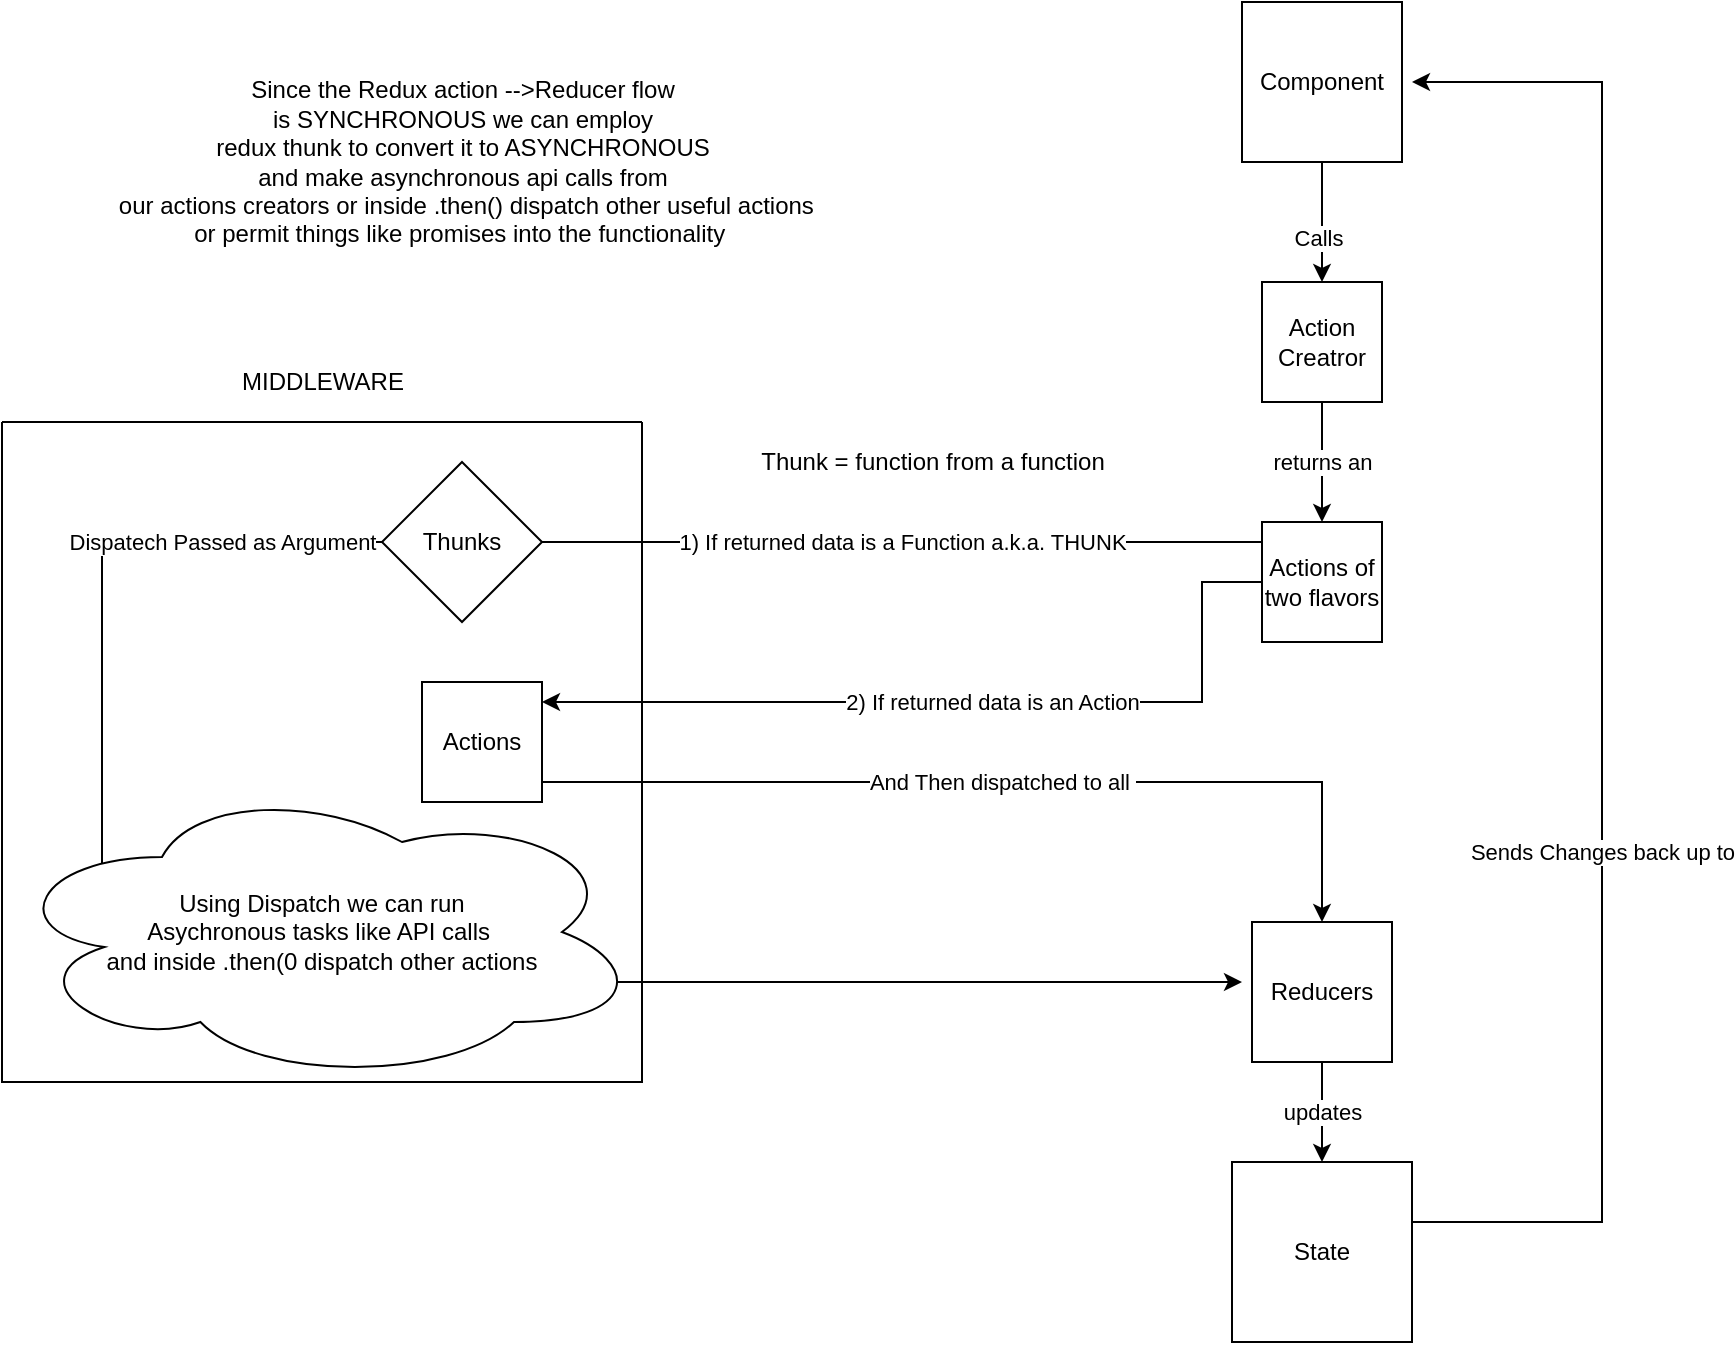 <mxfile>
    <diagram id="KGGMOfz4ZrT5S-lF1KPY" name="Page-1">
        <mxGraphModel dx="1415" dy="790" grid="1" gridSize="10" guides="1" tooltips="1" connect="1" arrows="1" fold="1" page="1" pageScale="1" pageWidth="850" pageHeight="1100" math="0" shadow="0">
            <root>
                <mxCell id="0"/>
                <mxCell id="1" parent="0"/>
                <mxCell id="116" value="" style="edgeStyle=orthogonalEdgeStyle;rounded=0;orthogonalLoop=1;jettySize=auto;html=1;" parent="1" source="3" target="5" edge="1">
                    <mxGeometry relative="1" as="geometry"/>
                </mxCell>
                <mxCell id="117" value="Calls" style="edgeLabel;html=1;align=center;verticalAlign=middle;resizable=0;points=[];" parent="116" vertex="1" connectable="0">
                    <mxGeometry x="0.256" y="-2" relative="1" as="geometry">
                        <mxPoint as="offset"/>
                    </mxGeometry>
                </mxCell>
                <mxCell id="3" value="Component" style="whiteSpace=wrap;html=1;aspect=fixed;" parent="1" vertex="1">
                    <mxGeometry x="640" y="30" width="80" height="80" as="geometry"/>
                </mxCell>
                <mxCell id="6" value="returns an" style="edgeStyle=orthogonalEdgeStyle;rounded=0;orthogonalLoop=1;jettySize=auto;html=1;entryX=0.5;entryY=0;entryDx=0;entryDy=0;" parent="1" source="5" target="7" edge="1">
                    <mxGeometry relative="1" as="geometry">
                        <mxPoint x="390" y="290" as="targetPoint"/>
                    </mxGeometry>
                </mxCell>
                <mxCell id="5" value="Action Creatror" style="whiteSpace=wrap;html=1;aspect=fixed;" parent="1" vertex="1">
                    <mxGeometry x="650" y="170" width="60" height="60" as="geometry"/>
                </mxCell>
                <mxCell id="10" value="2) If returned data is an Action" style="edgeStyle=orthogonalEdgeStyle;rounded=0;orthogonalLoop=1;jettySize=auto;html=1;" parent="1" source="7" target="9" edge="1">
                    <mxGeometry x="-0.071" relative="1" as="geometry">
                        <Array as="points">
                            <mxPoint x="620" y="320"/>
                            <mxPoint x="620" y="380"/>
                        </Array>
                        <mxPoint as="offset"/>
                    </mxGeometry>
                </mxCell>
                <mxCell id="7" value="Actions of two flavors" style="whiteSpace=wrap;html=1;aspect=fixed;" parent="1" vertex="1">
                    <mxGeometry x="650" y="290" width="60" height="60" as="geometry"/>
                </mxCell>
                <mxCell id="13" value="And Then dispatched to all&amp;nbsp;" style="edgeStyle=orthogonalEdgeStyle;rounded=0;orthogonalLoop=1;jettySize=auto;html=1;" parent="1" source="9" target="12" edge="1">
                    <mxGeometry relative="1" as="geometry">
                        <Array as="points">
                            <mxPoint x="680" y="420"/>
                        </Array>
                    </mxGeometry>
                </mxCell>
                <mxCell id="15" value="Sends Changes back up to" style="edgeStyle=orthogonalEdgeStyle;rounded=0;orthogonalLoop=1;jettySize=auto;html=1;" parent="1" source="11" edge="1">
                    <mxGeometry x="-0.26" relative="1" as="geometry">
                        <mxPoint x="725" y="70" as="targetPoint"/>
                        <Array as="points">
                            <mxPoint x="820" y="640"/>
                            <mxPoint x="820" y="70"/>
                        </Array>
                        <mxPoint y="1" as="offset"/>
                    </mxGeometry>
                </mxCell>
                <mxCell id="11" value="State" style="whiteSpace=wrap;html=1;aspect=fixed;" parent="1" vertex="1">
                    <mxGeometry x="635" y="610" width="90" height="90" as="geometry"/>
                </mxCell>
                <mxCell id="14" value="updates" style="edgeStyle=orthogonalEdgeStyle;rounded=0;orthogonalLoop=1;jettySize=auto;html=1;" parent="1" source="12" target="11" edge="1">
                    <mxGeometry relative="1" as="geometry"/>
                </mxCell>
                <mxCell id="12" value="Reducers" style="whiteSpace=wrap;html=1;aspect=fixed;" parent="1" vertex="1">
                    <mxGeometry x="645" y="490" width="70" height="70" as="geometry"/>
                </mxCell>
                <mxCell id="22" value="" style="swimlane;startSize=0;" parent="1" vertex="1">
                    <mxGeometry x="20" y="240" width="320" height="330" as="geometry"/>
                </mxCell>
                <mxCell id="24" value="" style="edgeStyle=orthogonalEdgeStyle;rounded=0;orthogonalLoop=1;jettySize=auto;html=1;" parent="22" source="16" edge="1">
                    <mxGeometry x="0.413" relative="1" as="geometry">
                        <mxPoint x="620" y="280" as="targetPoint"/>
                        <Array as="points">
                            <mxPoint x="50" y="60"/>
                            <mxPoint x="50" y="280"/>
                        </Array>
                        <mxPoint as="offset"/>
                    </mxGeometry>
                </mxCell>
                <mxCell id="100" value="Dispatech Passed as Argument" style="edgeLabel;html=1;align=center;verticalAlign=middle;resizable=0;points=[];" parent="24" vertex="1" connectable="0">
                    <mxGeometry x="-0.38" y="3" relative="1" as="geometry">
                        <mxPoint x="57" y="-149" as="offset"/>
                    </mxGeometry>
                </mxCell>
                <mxCell id="9" value="Actions" style="whiteSpace=wrap;html=1;aspect=fixed;" parent="22" vertex="1">
                    <mxGeometry x="210" y="130" width="60" height="60" as="geometry"/>
                </mxCell>
                <mxCell id="121" value="Using Dispatch we can run&lt;br&gt;Asychronous tasks like API calls&amp;nbsp;&lt;br&gt;and inside .then(0 dispatch other actions" style="ellipse;shape=cloud;whiteSpace=wrap;html=1;" parent="22" vertex="1">
                    <mxGeometry y="180" width="320" height="150" as="geometry"/>
                </mxCell>
                <mxCell id="23" value="MIDDLEWARE" style="text;html=1;align=center;verticalAlign=middle;resizable=0;points=[];autosize=1;strokeColor=none;" parent="1" vertex="1">
                    <mxGeometry x="130" y="210" width="100" height="20" as="geometry"/>
                </mxCell>
                <mxCell id="79" value="Since the Redux action --&amp;gt;Reducer flow&lt;br&gt;is SYNCHRONOUS we can employ&lt;br&gt;redux thunk to convert it to ASYNCHRONOUS&lt;br&gt;and make asynchronous api calls from&lt;br&gt;&amp;nbsp;our actions creators or inside .then() dispatch other useful actions&lt;br&gt;or permit things like promises into the functionality&amp;nbsp;" style="text;html=1;align=center;verticalAlign=middle;resizable=0;points=[];autosize=1;strokeColor=none;" parent="1" vertex="1">
                    <mxGeometry x="65" y="65" width="370" height="90" as="geometry"/>
                </mxCell>
                <mxCell id="99" value="Thunk = function from a function" style="text;html=1;align=center;verticalAlign=middle;resizable=0;points=[];autosize=1;strokeColor=none;" parent="1" vertex="1">
                    <mxGeometry x="390" y="250" width="190" height="20" as="geometry"/>
                </mxCell>
                <mxCell id="16" value="Thunks" style="rhombus;whiteSpace=wrap;html=1;" parent="1" vertex="1">
                    <mxGeometry x="210" y="260" width="80" height="80" as="geometry"/>
                </mxCell>
                <mxCell id="114" value="" style="edgeStyle=orthogonalEdgeStyle;rounded=0;orthogonalLoop=1;jettySize=auto;html=1;entryX=1;entryY=0.5;entryDx=0;entryDy=0;endArrow=none;exitX=0;exitY=0.5;exitDx=0;exitDy=0;" parent="1" source="7" target="16" edge="1">
                    <mxGeometry relative="1" as="geometry">
                        <mxPoint x="450" y="309.997" as="sourcePoint"/>
                        <mxPoint x="120.0" y="310.02" as="targetPoint"/>
                        <Array as="points">
                            <mxPoint x="650" y="300"/>
                        </Array>
                    </mxGeometry>
                </mxCell>
                <mxCell id="115" value="1) If returned data is a Function a.k.a. THUNK" style="edgeLabel;html=1;align=center;verticalAlign=middle;resizable=0;points=[];" parent="114" vertex="1" connectable="0">
                    <mxGeometry x="-0.311" y="3" relative="1" as="geometry">
                        <mxPoint x="-69" y="-3" as="offset"/>
                    </mxGeometry>
                </mxCell>
            </root>
        </mxGraphModel>
    </diagram>
</mxfile>